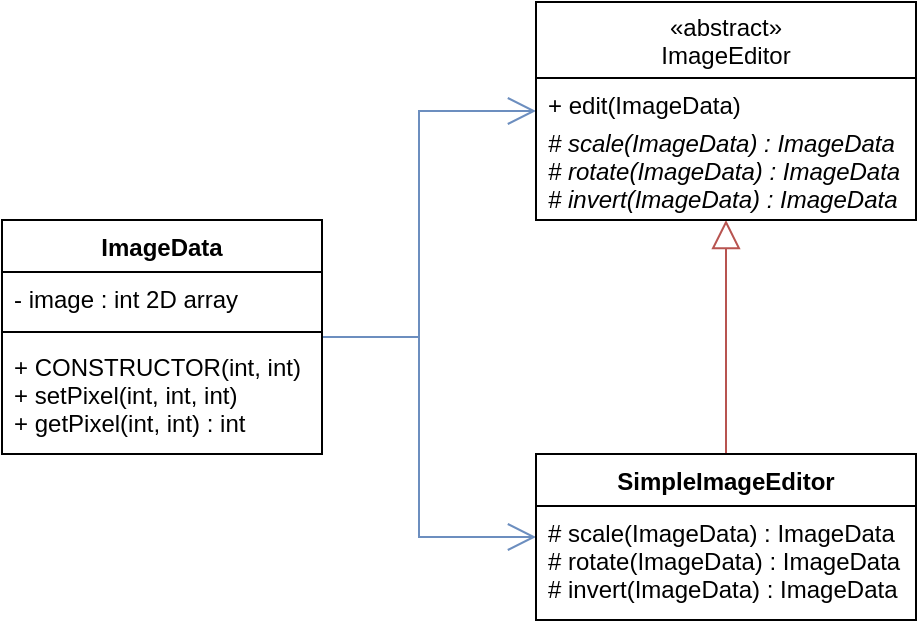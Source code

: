 <mxfile version="12.9.3" type="device"><diagram id="bRiSykAOxJH-1Ai_XZNf" name="Page-1"><mxGraphModel dx="2039" dy="1004" grid="0" gridSize="10" guides="1" tooltips="1" connect="1" arrows="1" fold="1" page="1" pageScale="1" pageWidth="583" pageHeight="413" math="0" shadow="0"><root><mxCell id="0"/><mxCell id="1" parent="0"/><mxCell id="LHmDJiN-7MkmnL6xhgCz-29" style="edgeStyle=orthogonalEdgeStyle;rounded=0;orthogonalLoop=1;jettySize=auto;html=1;startArrow=none;startFill=0;startSize=12;endArrow=block;endFill=0;endSize=12;fillColor=#f8cecc;strokeColor=#b85450;" edge="1" parent="1" source="LHmDJiN-7MkmnL6xhgCz-24" target="LHmDJiN-7MkmnL6xhgCz-16"><mxGeometry relative="1" as="geometry"/></mxCell><mxCell id="LHmDJiN-7MkmnL6xhgCz-37" style="edgeStyle=orthogonalEdgeStyle;rounded=0;orthogonalLoop=1;jettySize=auto;html=1;startArrow=none;startFill=0;startSize=12;endArrow=open;endFill=0;endSize=12;fillColor=#dae8fc;strokeColor=#6c8ebf;" edge="1" parent="1" source="LHmDJiN-7MkmnL6xhgCz-1" target="LHmDJiN-7MkmnL6xhgCz-16"><mxGeometry relative="1" as="geometry"/></mxCell><mxCell id="LHmDJiN-7MkmnL6xhgCz-38" style="edgeStyle=orthogonalEdgeStyle;rounded=0;orthogonalLoop=1;jettySize=auto;html=1;startArrow=none;startFill=0;startSize=12;endArrow=open;endFill=0;endSize=12;fillColor=#dae8fc;strokeColor=#6c8ebf;" edge="1" parent="1" source="LHmDJiN-7MkmnL6xhgCz-1" target="LHmDJiN-7MkmnL6xhgCz-24"><mxGeometry relative="1" as="geometry"/></mxCell><mxCell id="LHmDJiN-7MkmnL6xhgCz-24" value="SimpleImageEditor" style="swimlane;fontStyle=1;align=center;verticalAlign=top;childLayout=stackLayout;horizontal=1;startSize=26;horizontalStack=0;resizeParent=1;resizeParentMax=0;resizeLast=0;collapsible=1;marginBottom=0;" vertex="1" parent="1"><mxGeometry x="-836" y="278" width="190" height="83" as="geometry"/></mxCell><mxCell id="LHmDJiN-7MkmnL6xhgCz-27" value="# scale(ImageData) : ImageData&#10;# rotate(ImageData) : ImageData&#10;# invert(ImageData) : ImageData" style="text;strokeColor=none;fillColor=none;align=left;verticalAlign=top;spacingLeft=4;spacingRight=4;overflow=hidden;rotatable=0;points=[[0,0.5],[1,0.5]];portConstraint=eastwest;" vertex="1" parent="LHmDJiN-7MkmnL6xhgCz-24"><mxGeometry y="26" width="190" height="57" as="geometry"/></mxCell><mxCell id="LHmDJiN-7MkmnL6xhgCz-1" value="ImageData" style="swimlane;fontStyle=1;align=center;verticalAlign=top;childLayout=stackLayout;horizontal=1;startSize=26;horizontalStack=0;resizeParent=1;resizeParentMax=0;resizeLast=0;collapsible=1;marginBottom=0;" vertex="1" parent="1"><mxGeometry x="-1103" y="161" width="160" height="117" as="geometry"/></mxCell><mxCell id="LHmDJiN-7MkmnL6xhgCz-2" value="- image : int 2D array" style="text;strokeColor=none;fillColor=none;align=left;verticalAlign=top;spacingLeft=4;spacingRight=4;overflow=hidden;rotatable=0;points=[[0,0.5],[1,0.5]];portConstraint=eastwest;" vertex="1" parent="LHmDJiN-7MkmnL6xhgCz-1"><mxGeometry y="26" width="160" height="26" as="geometry"/></mxCell><mxCell id="LHmDJiN-7MkmnL6xhgCz-3" value="" style="line;strokeWidth=1;fillColor=none;align=left;verticalAlign=middle;spacingTop=-1;spacingLeft=3;spacingRight=3;rotatable=0;labelPosition=right;points=[];portConstraint=eastwest;" vertex="1" parent="LHmDJiN-7MkmnL6xhgCz-1"><mxGeometry y="52" width="160" height="8" as="geometry"/></mxCell><mxCell id="LHmDJiN-7MkmnL6xhgCz-4" value="+ CONSTRUCTOR(int, int)&#10;+ setPixel(int, int, int)&#10;+ getPixel(int, int) : int" style="text;strokeColor=none;fillColor=none;align=left;verticalAlign=top;spacingLeft=4;spacingRight=4;overflow=hidden;rotatable=0;points=[[0,0.5],[1,0.5]];portConstraint=eastwest;" vertex="1" parent="LHmDJiN-7MkmnL6xhgCz-1"><mxGeometry y="60" width="160" height="57" as="geometry"/></mxCell><mxCell id="LHmDJiN-7MkmnL6xhgCz-16" value="«abstract»&#10;ImageEditor" style="swimlane;fontStyle=0;childLayout=stackLayout;horizontal=1;startSize=38;fillColor=none;horizontalStack=0;resizeParent=1;resizeParentMax=0;resizeLast=0;collapsible=1;marginBottom=0;" vertex="1" parent="1"><mxGeometry x="-836" y="52" width="190" height="109" as="geometry"/></mxCell><mxCell id="LHmDJiN-7MkmnL6xhgCz-17" value="+ edit(ImageData)&#10;" style="text;strokeColor=none;fillColor=none;align=left;verticalAlign=top;spacingLeft=4;spacingRight=4;overflow=hidden;rotatable=0;points=[[0,0.5],[1,0.5]];portConstraint=eastwest;fontStyle=0" vertex="1" parent="LHmDJiN-7MkmnL6xhgCz-16"><mxGeometry y="38" width="190" height="19" as="geometry"/></mxCell><mxCell id="LHmDJiN-7MkmnL6xhgCz-28" value="# scale(ImageData) : ImageData&#10;# rotate(ImageData) : ImageData&#10;# invert(ImageData) : ImageData" style="text;strokeColor=none;fillColor=none;align=left;verticalAlign=top;spacingLeft=4;spacingRight=4;overflow=hidden;rotatable=0;points=[[0,0.5],[1,0.5]];portConstraint=eastwest;fontStyle=2" vertex="1" parent="LHmDJiN-7MkmnL6xhgCz-16"><mxGeometry y="57" width="190" height="52" as="geometry"/></mxCell></root></mxGraphModel></diagram></mxfile>